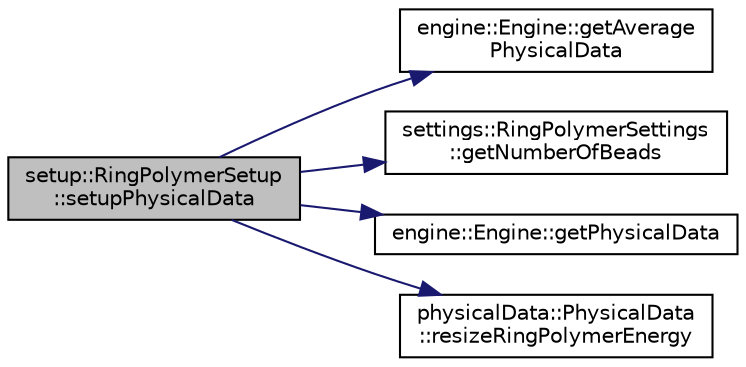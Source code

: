 digraph "setup::RingPolymerSetup::setupPhysicalData"
{
 // LATEX_PDF_SIZE
  edge [fontname="Helvetica",fontsize="10",labelfontname="Helvetica",labelfontsize="10"];
  node [fontname="Helvetica",fontsize="10",shape=record];
  rankdir="LR";
  Node1 [label="setup::RingPolymerSetup\l::setupPhysicalData",height=0.2,width=0.4,color="black", fillcolor="grey75", style="filled", fontcolor="black",tooltip="setup physical data for ring polymer simulation"];
  Node1 -> Node2 [color="midnightblue",fontsize="10",style="solid",fontname="Helvetica"];
  Node2 [label="engine::Engine::getAverage\lPhysicalData",height=0.2,width=0.4,color="black", fillcolor="white", style="filled",URL="$classengine_1_1Engine.html#a8a759a73db0b774ae49b0c68fd7137f8",tooltip=" "];
  Node1 -> Node3 [color="midnightblue",fontsize="10",style="solid",fontname="Helvetica"];
  Node3 [label="settings::RingPolymerSettings\l::getNumberOfBeads",height=0.2,width=0.4,color="black", fillcolor="white", style="filled",URL="$classsettings_1_1RingPolymerSettings.html#a533e679cc70a74bb935fde57ed96982a",tooltip=" "];
  Node1 -> Node4 [color="midnightblue",fontsize="10",style="solid",fontname="Helvetica"];
  Node4 [label="engine::Engine::getPhysicalData",height=0.2,width=0.4,color="black", fillcolor="white", style="filled",URL="$classengine_1_1Engine.html#a353a05a46d69bd73ed41c2767cee1f20",tooltip=" "];
  Node1 -> Node5 [color="midnightblue",fontsize="10",style="solid",fontname="Helvetica"];
  Node5 [label="physicalData::PhysicalData\l::resizeRingPolymerEnergy",height=0.2,width=0.4,color="black", fillcolor="white", style="filled",URL="$classphysicalData_1_1PhysicalData.html#ad84464c25025e58602af09ddd3edc90c",tooltip=" "];
}
